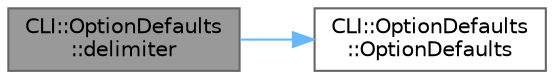 digraph "CLI::OptionDefaults::delimiter"
{
 // LATEX_PDF_SIZE
  bgcolor="transparent";
  edge [fontname=Helvetica,fontsize=10,labelfontname=Helvetica,labelfontsize=10];
  node [fontname=Helvetica,fontsize=10,shape=box,height=0.2,width=0.4];
  rankdir="LR";
  Node1 [id="Node000001",label="CLI::OptionDefaults\l::delimiter",height=0.2,width=0.4,color="gray40", fillcolor="grey60", style="filled", fontcolor="black",tooltip="set a delimiter character to split up single arguments to treat as multiple inputs"];
  Node1 -> Node2 [id="edge1_Node000001_Node000002",color="steelblue1",style="solid",tooltip=" "];
  Node2 [id="Node000002",label="CLI::OptionDefaults\l::OptionDefaults",height=0.2,width=0.4,color="grey40", fillcolor="white", style="filled",URL="$class_c_l_i_1_1_option_defaults.html#ab3b11a73b6f5ce805514b3f44cb9b079",tooltip=" "];
}
